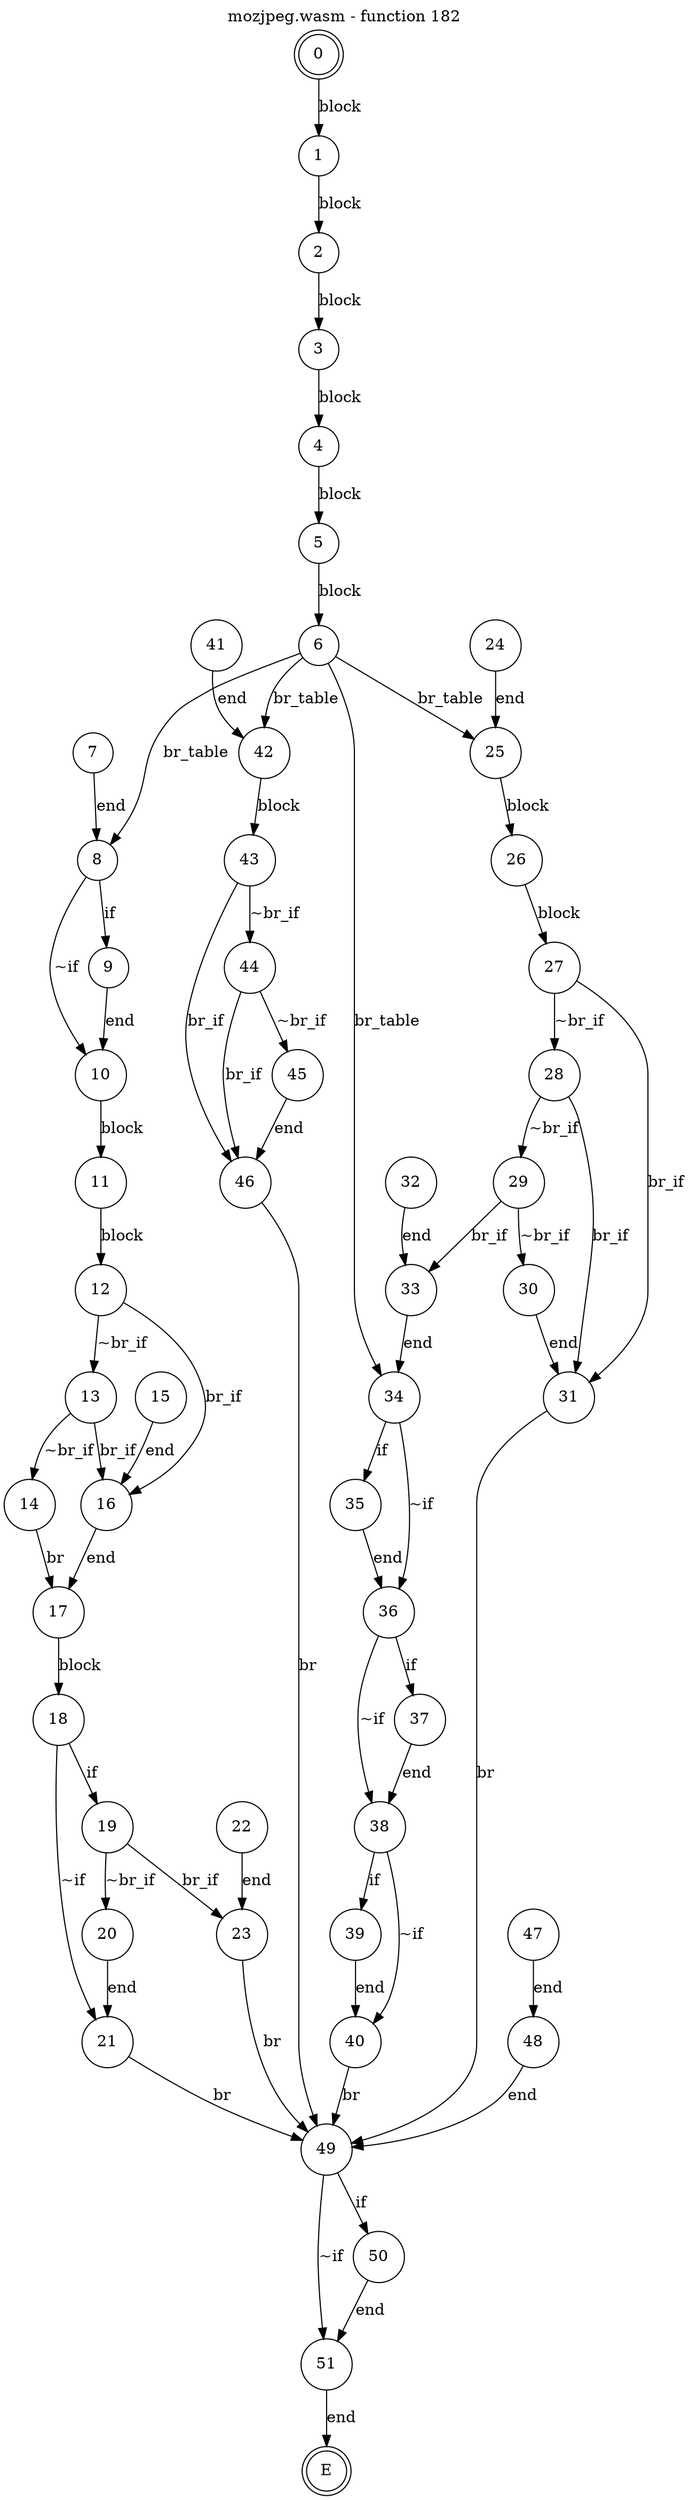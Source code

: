 digraph finite_state_machine {
    label = "mozjpeg.wasm - function 182"
    labelloc =  t
    labelfontsize = 16
    labelfontcolor = black
    labelfontname = "Helvetica"
    node [shape = doublecircle]; 0 E ;
    node [shape = circle];
    0 -> 1[label="block"];
    1 -> 2[label="block"];
    2 -> 3[label="block"];
    3 -> 4[label="block"];
    4 -> 5[label="block"];
    5 -> 6[label="block"];
    6 -> 8[label="br_table"];
    6 -> 25[label="br_table"];
    6 -> 34[label="br_table"];
    6 -> 42[label="br_table"];
    7 -> 8[label="end"];
    8 -> 9[label="if"];
    8 -> 10[label="~if"];
    9 -> 10[label="end"];
    10 -> 11[label="block"];
    11 -> 12[label="block"];
    12 -> 13[label="~br_if"];
    12 -> 16[label="br_if"];
    13 -> 14[label="~br_if"];
    13 -> 16[label="br_if"];
    14 -> 17[label="br"];
    15 -> 16[label="end"];
    16 -> 17[label="end"];
    17 -> 18[label="block"];
    18 -> 19[label="if"];
    18 -> 21[label="~if"];
    19 -> 20[label="~br_if"];
    19 -> 23[label="br_if"];
    20 -> 21[label="end"];
    21 -> 49[label="br"];
    22 -> 23[label="end"];
    23 -> 49[label="br"];
    24 -> 25[label="end"];
    25 -> 26[label="block"];
    26 -> 27[label="block"];
    27 -> 28[label="~br_if"];
    27 -> 31[label="br_if"];
    28 -> 29[label="~br_if"];
    28 -> 31[label="br_if"];
    29 -> 30[label="~br_if"];
    29 -> 33[label="br_if"];
    30 -> 31[label="end"];
    31 -> 49[label="br"];
    32 -> 33[label="end"];
    33 -> 34[label="end"];
    34 -> 35[label="if"];
    34 -> 36[label="~if"];
    35 -> 36[label="end"];
    36 -> 37[label="if"];
    36 -> 38[label="~if"];
    37 -> 38[label="end"];
    38 -> 39[label="if"];
    38 -> 40[label="~if"];
    39 -> 40[label="end"];
    40 -> 49[label="br"];
    41 -> 42[label="end"];
    42 -> 43[label="block"];
    43 -> 44[label="~br_if"];
    43 -> 46[label="br_if"];
    44 -> 45[label="~br_if"];
    44 -> 46[label="br_if"];
    45 -> 46[label="end"];
    46 -> 49[label="br"];
    47 -> 48[label="end"];
    48 -> 49[label="end"];
    49 -> 50[label="if"];
    49 -> 51[label="~if"];
    50 -> 51[label="end"];
    51 -> E[label="end"];
}

